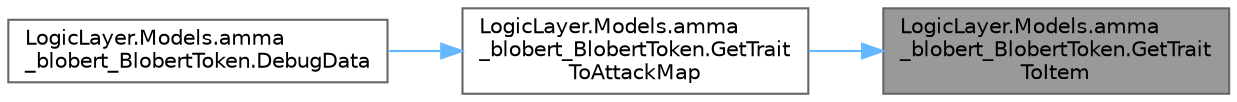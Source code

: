 digraph "LogicLayer.Models.amma_blobert_BlobertToken.GetTraitToItem"
{
 // LATEX_PDF_SIZE
  bgcolor="transparent";
  edge [fontname=Helvetica,fontsize=10,labelfontname=Helvetica,labelfontsize=10];
  node [fontname=Helvetica,fontsize=10,shape=box,height=0.2,width=0.4];
  rankdir="RL";
  Node1 [id="Node000001",label="LogicLayer.Models.amma\l_blobert_BlobertToken.GetTrait\lToItem",height=0.2,width=0.4,color="gray40", fillcolor="grey60", style="filled", fontcolor="black",tooltip="Retrieves a map of traits name to items associated with the Blobert."];
  Node1 -> Node2 [id="edge1_Node000001_Node000002",dir="back",color="steelblue1",style="solid",tooltip=" "];
  Node2 [id="Node000002",label="LogicLayer.Models.amma\l_blobert_BlobertToken.GetTrait\lToAttackMap",height=0.2,width=0.4,color="grey40", fillcolor="white", style="filled",URL="$class_logic_layer_1_1_models_1_1amma__blobert___blobert_token.html#a1be2e0bd1988772cbf5a0ae5c5639102",tooltip="Retrieves a map of traits to attacks associated with the Blobert."];
  Node2 -> Node3 [id="edge2_Node000002_Node000003",dir="back",color="steelblue1",style="solid",tooltip=" "];
  Node3 [id="Node000003",label="LogicLayer.Models.amma\l_blobert_BlobertToken.DebugData",height=0.2,width=0.4,color="grey40", fillcolor="white", style="filled",URL="$class_logic_layer_1_1_models_1_1amma__blobert___blobert_token.html#abb87e19a003656cb5784e62ecf112f54",tooltip="Function to return a string of debug data based on the class. Nice way to compile everything together..."];
}
